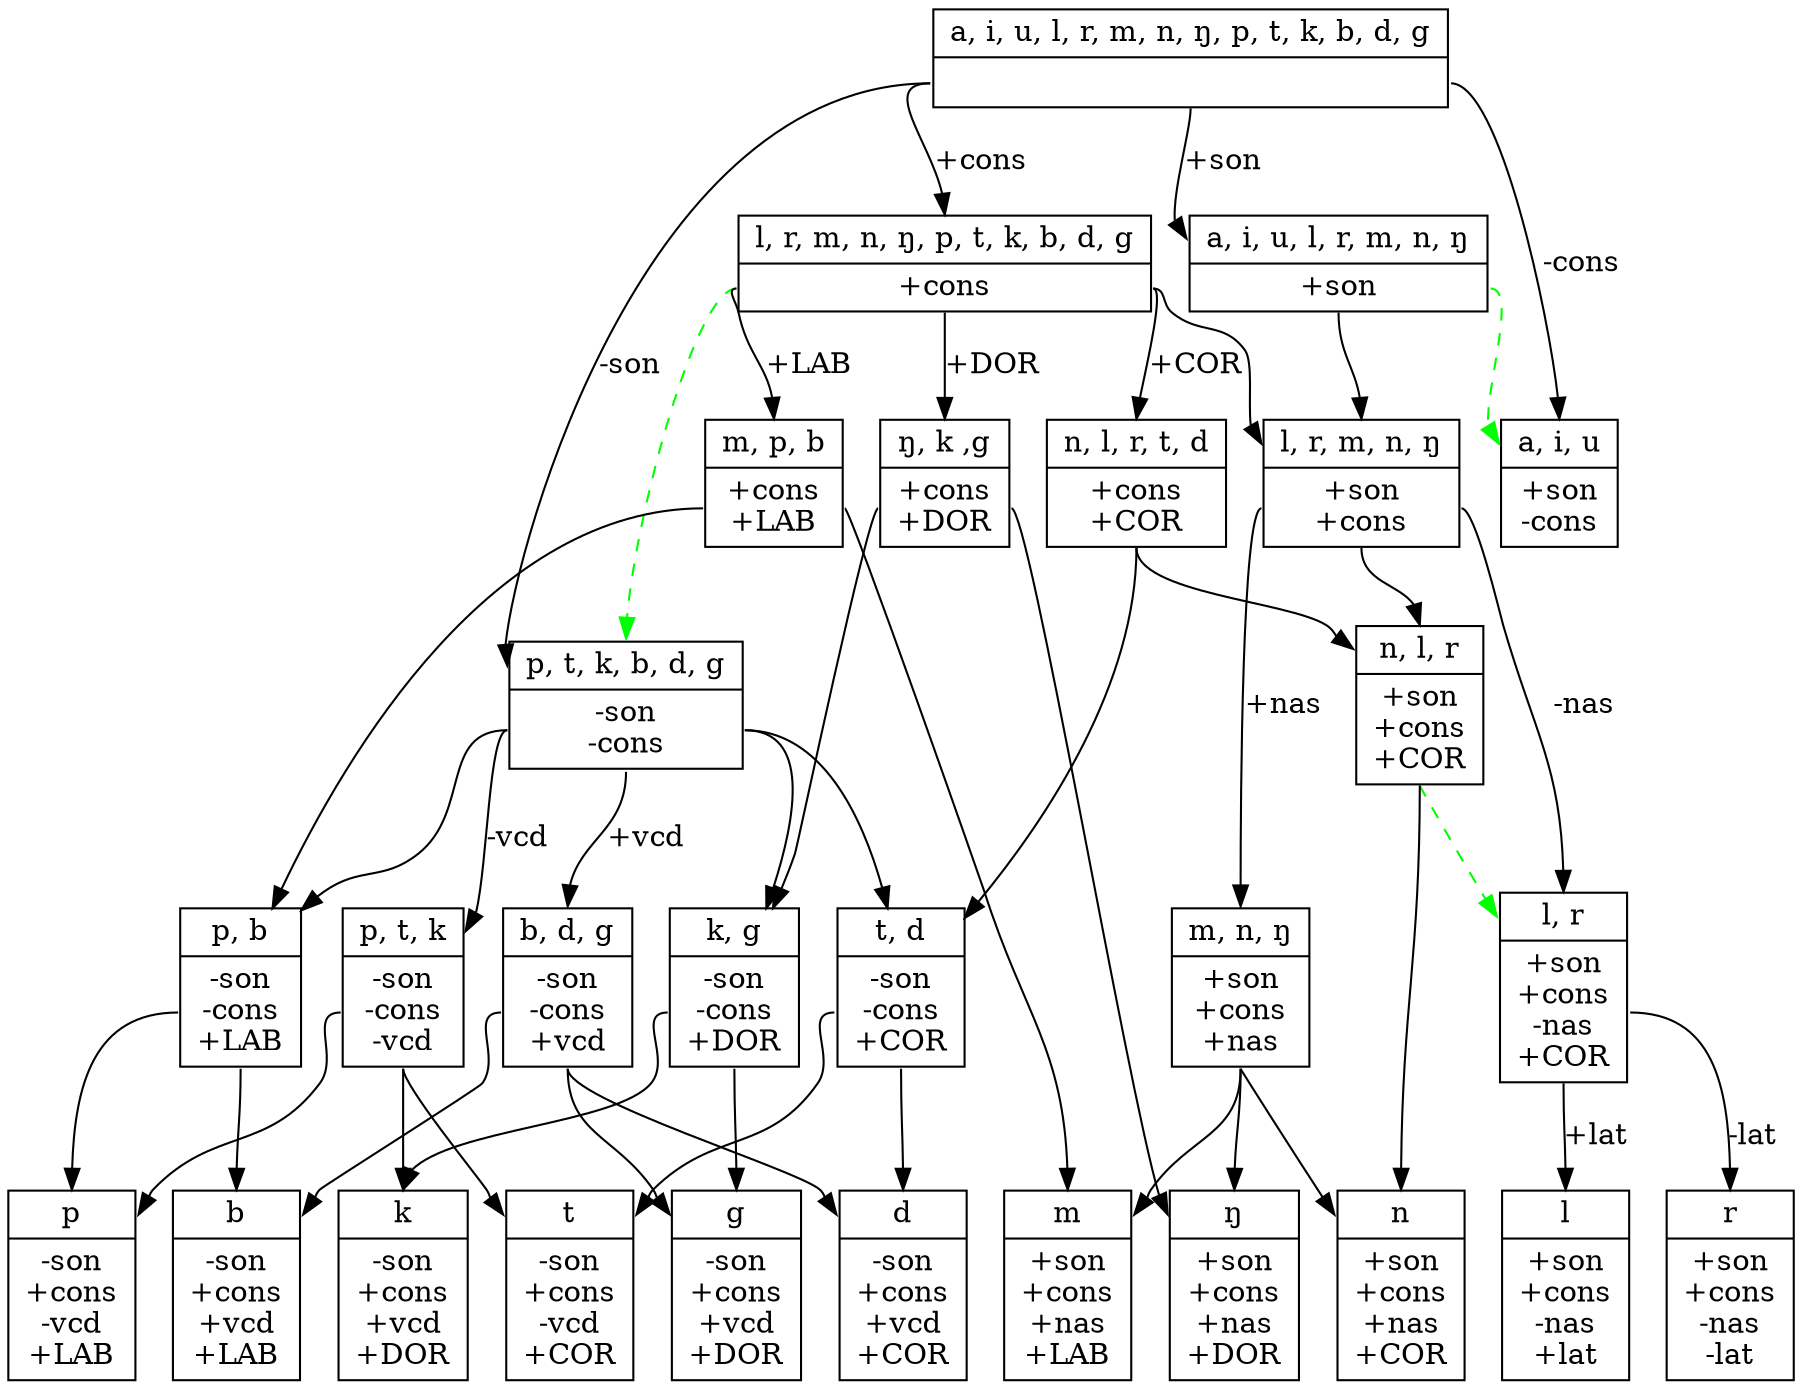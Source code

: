 digraph {
	node[shape=record]
	sigma [label="{<segs> a, i, u, l, r, m, n, ŋ, p, t, k, b, d, g|<feats> \n}"]

	consonants [label="{<segs> l, r, m, n, ŋ, p, t, k, b, d, g|<feats> +cons}"]
	sigma:feats -> consonants:segs [label="+cons"]

	vowels [label="{<segs> a, i, u|<feats> +son\n-cons}"]
	sigma:feats -> vowels:segs [label="-cons"]
	sonorants:feats -> vowels:segs [style=dashed; color=green]

	sonorants [label="{<segs> a, i, u, l, r, m, n, ŋ|<feats> +son}"]
	sigma:feats -> sonorants:segs [label="+son"]

	obstruents [label="{<segs> p, t, k, b, d, g|<feats> -son\n-cons}"]
	sigma:feats -> obstruents:segs [label="-son"]
	consonants:feats -> obstruents:segs [style=dashed; color=green]

	sonCons [label="{<segs> l, r, m, n, ŋ|<feats> +son\n+cons}"]
	consonants:feats -> sonCons:segs
	sonorants:feats -> sonCons:segs

	nasals [label="{<segs> m, n, ŋ|<feats> +son\n+cons\n+nas}"]
	sonCons:feats -> nasals:segs [label="+nas"]

	liquids [label="{<segs> l, r|<feats> +son\n+cons\n-nas\n+COR}"]
	sonCons:feats -> liquids:segs [label="-nas"]
	corSon:feats -> liquids:segs [style=dashed; color=green]


	labials [label="{<segs> m, p, b|<feats> +cons\n+LAB}"]
	consonants:feats -> labials:segs [label="+LAB"]

	coronals [label="{<segs> n, l, r, t, d|<feats> +cons\n+COR}"]
	consonants:feats -> coronals:segs [label="+COR"]

	dorsals [label="{<segs> ŋ, k ,g|<feats> +cons\n+DOR}"]
	consonants:feats -> dorsals:segs [label="+DOR"]


	voiced [label="{<segs> b, d, g|<feats> -son\n-cons\n+vcd}"]
	obstruents:feats -> voiced:segs [label="+vcd"]

	voiceless [label="{<segs> p, t, k|<feats> -son\n-cons\n-vcd}"]
	obstruents:feats -> voiceless:segs [label="-vcd"]

	corSon [label="{<segs> n, l, r|<feats> +son\n+cons\n+COR}"]
	coronals:feats -> corSon:segs
	sonCons:feats -> corSon:segs

	labObstr [label="{<segs> p, b|<feats> -son\n-cons\n+LAB}"]
	labials:feats -> labObstr
	obstruents:feats -> labObstr

	corObstr [label="{<segs> t, d|<feats> -son\n-cons\n+COR}"]
	coronals:feats -> corObstr
	obstruents:feats -> corObstr

	dorObstr [label="{<segs> k, g|<feats> -son\n-cons\n+DOR}"]
	dorsals:feats -> dorObstr
	obstruents:feats -> dorObstr



	l [label="{<segs> l|<feats> +son\n+cons\n-nas\n+lat}"]
	liquids:feats -> l:segs [label="+lat"]

	r [label="{<segs> r|<feats> +son\n+cons\n-nas\n-lat}"]
	liquids:feats -> r:segs [label="-lat"]

	m [label="{<segs> m|<feats> +son\n+cons\n+nas\n+LAB}"]
	labials:feats -> m:segs
	nasals:feats -> m:segs

	n [label="{<segs> n|<feats> +son\n+cons\n+nas\n+COR}"]
	corSon:feats -> n:segs
	nasals:feats -> n:segs

	N [label="{<segs> ŋ|<feats> +son\n+cons\n+nas\n+DOR}"]
	dorsals:feats -> N:segs
	nasals:feats -> N:segs

	b [label="{<segs> b|<feats> -son\n+cons\n+vcd\n+LAB}"]
	labObstr:feats -> b:segs
	voiced:feats -> b:segs

	p [label="{<segs> p|<feats> -son\n+cons\n-vcd\n+LAB}"]
	labObstr:feats -> p:segs
	voiceless:feats -> p:segs

	d [label="{<segs> d|<feats> -son\n+cons\n+vcd\n+COR}"]
	corObstr:feats -> d:segs
	voiced:feats -> d:segs

	t [label="{<segs> t|<feats> -son\n+cons\n-vcd\n+COR}"]
	corObstr:feats -> t:segs
	voiceless:feats -> t:segs

	g [label="{<segs> g|<feats> -son\n+cons\n+vcd\n+DOR}"]
	dorObstr:feats -> g:segs
	voiced:feats -> g:segs

	k [label="{<segs> k|<feats> -son\n+cons\n+vcd\n+DOR}"]
	dorObstr:feats -> k:segs
	voiceless:feats -> k:segs

	// {rank=same; consonants, vowels}
	// {rank=same; sonorants, obstruents}
	{rank=same; labials, coronals, dorsals}
	// {rank=same; nasals, liquids}
	{rank=same; l, r, m, n, N, p, t, k, b, d, g}

}
